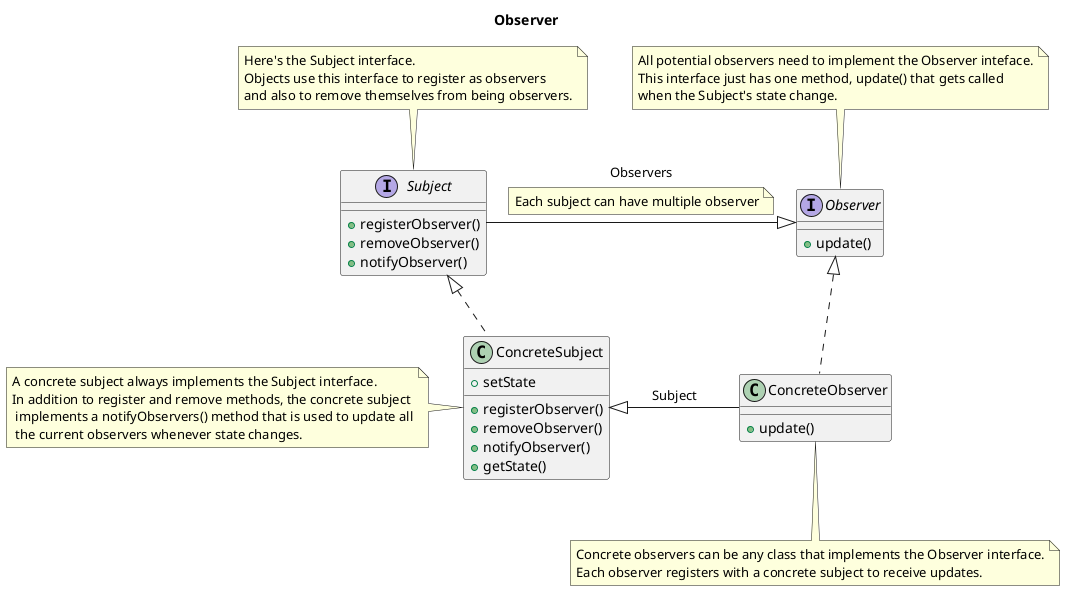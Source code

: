 @startuml

    title Observer

    interface Subject {
        +registerObserver()
        +removeObserver()
        +notifyObserver()
    }

    interface Observer {
        +update()
    }

    class ConcreteSubject {
        +registerObserver()
        +removeObserver()
        +notifyObserver()
        +getState()
        +setState
    }

    class ConcreteObserver {
        +update()
    }

    ConcreteObserver -left-|> ConcreteSubject : Subject
    ConcreteObserver .up.|> Observer
    Subject -right-|> Observer : Observers
    note on link: Each subject can have multiple observer
    ConcreteSubject .up.|> Subject

    note top of Subject: Here's the Subject interface. \nObjects use this interface to register as observers\nand also to remove themselves from being observers.
    note left of ConcreteSubject: A concrete subject always implements the Subject interface.\nIn addition to register and remove methods, the concrete subject\n implements a notifyObservers() method that is used to update all\n the current observers whenever state changes.
    note top of Observer: All potential observers need to implement the Observer inteface.\nThis interface just has one method, update() that gets called\nwhen the Subject's state change.
    note bottom of ConcreteObserver: Concrete observers can be any class that implements the Observer interface.\nEach observer registers with a concrete subject to receive updates.
@enduml